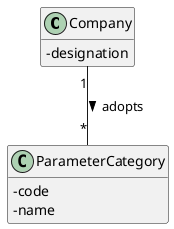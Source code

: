 @startuml

hide methods

skinparam classAttributeIconSize 0


class Company {
  -designation
}

class ParameterCategory{
    -code
    -name
}

Company"1" -- "*"ParameterCategory :> adopts




@enduml